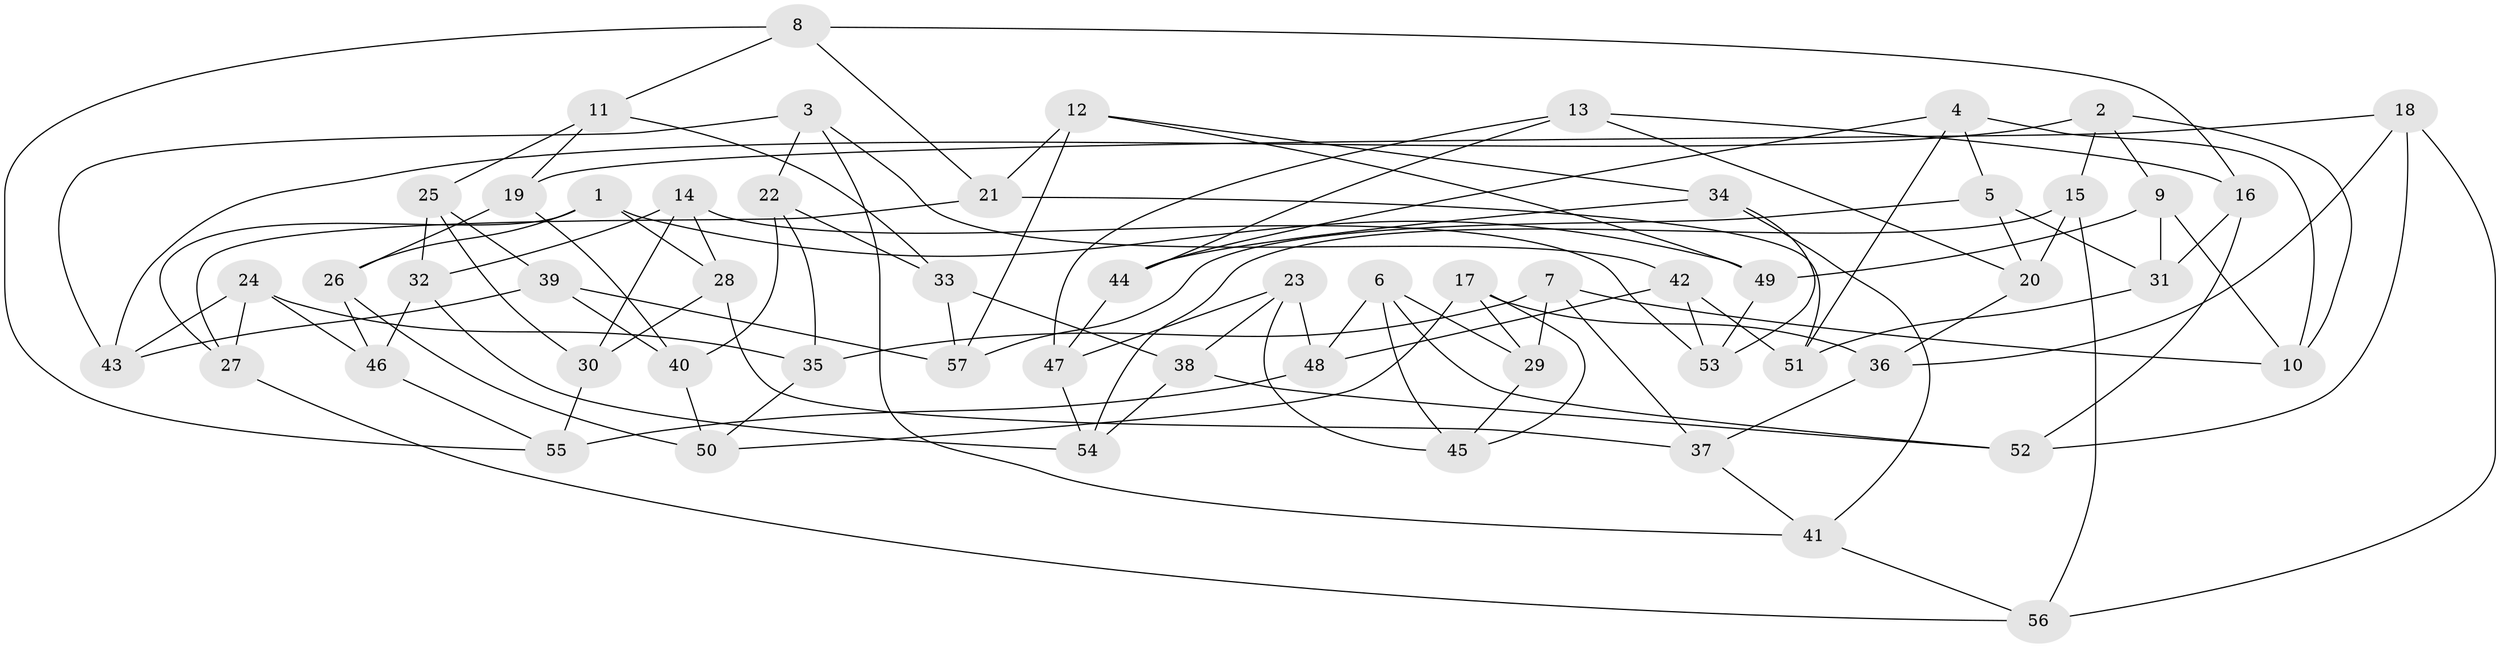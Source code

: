 // coarse degree distribution, {5: 0.13043478260869565, 9: 0.17391304347826086, 3: 0.13043478260869565, 7: 0.08695652173913043, 6: 0.08695652173913043, 4: 0.34782608695652173, 8: 0.043478260869565216}
// Generated by graph-tools (version 1.1) at 2025/53/03/04/25 22:53:43]
// undirected, 57 vertices, 114 edges
graph export_dot {
  node [color=gray90,style=filled];
  1;
  2;
  3;
  4;
  5;
  6;
  7;
  8;
  9;
  10;
  11;
  12;
  13;
  14;
  15;
  16;
  17;
  18;
  19;
  20;
  21;
  22;
  23;
  24;
  25;
  26;
  27;
  28;
  29;
  30;
  31;
  32;
  33;
  34;
  35;
  36;
  37;
  38;
  39;
  40;
  41;
  42;
  43;
  44;
  45;
  46;
  47;
  48;
  49;
  50;
  51;
  52;
  53;
  54;
  55;
  56;
  57;
  1 -- 27;
  1 -- 28;
  1 -- 26;
  1 -- 49;
  2 -- 43;
  2 -- 10;
  2 -- 15;
  2 -- 9;
  3 -- 22;
  3 -- 41;
  3 -- 43;
  3 -- 42;
  4 -- 10;
  4 -- 5;
  4 -- 44;
  4 -- 51;
  5 -- 57;
  5 -- 20;
  5 -- 31;
  6 -- 52;
  6 -- 45;
  6 -- 29;
  6 -- 48;
  7 -- 35;
  7 -- 29;
  7 -- 10;
  7 -- 37;
  8 -- 16;
  8 -- 21;
  8 -- 11;
  8 -- 55;
  9 -- 31;
  9 -- 49;
  9 -- 10;
  11 -- 25;
  11 -- 19;
  11 -- 33;
  12 -- 57;
  12 -- 49;
  12 -- 21;
  12 -- 34;
  13 -- 47;
  13 -- 20;
  13 -- 44;
  13 -- 16;
  14 -- 28;
  14 -- 53;
  14 -- 30;
  14 -- 32;
  15 -- 56;
  15 -- 54;
  15 -- 20;
  16 -- 31;
  16 -- 52;
  17 -- 29;
  17 -- 45;
  17 -- 50;
  17 -- 36;
  18 -- 36;
  18 -- 56;
  18 -- 52;
  18 -- 19;
  19 -- 26;
  19 -- 40;
  20 -- 36;
  21 -- 51;
  21 -- 27;
  22 -- 35;
  22 -- 33;
  22 -- 40;
  23 -- 47;
  23 -- 38;
  23 -- 45;
  23 -- 48;
  24 -- 46;
  24 -- 35;
  24 -- 27;
  24 -- 43;
  25 -- 39;
  25 -- 30;
  25 -- 32;
  26 -- 46;
  26 -- 50;
  27 -- 56;
  28 -- 37;
  28 -- 30;
  29 -- 45;
  30 -- 55;
  31 -- 51;
  32 -- 54;
  32 -- 46;
  33 -- 38;
  33 -- 57;
  34 -- 44;
  34 -- 41;
  34 -- 53;
  35 -- 50;
  36 -- 37;
  37 -- 41;
  38 -- 52;
  38 -- 54;
  39 -- 40;
  39 -- 57;
  39 -- 43;
  40 -- 50;
  41 -- 56;
  42 -- 53;
  42 -- 48;
  42 -- 51;
  44 -- 47;
  46 -- 55;
  47 -- 54;
  48 -- 55;
  49 -- 53;
}
